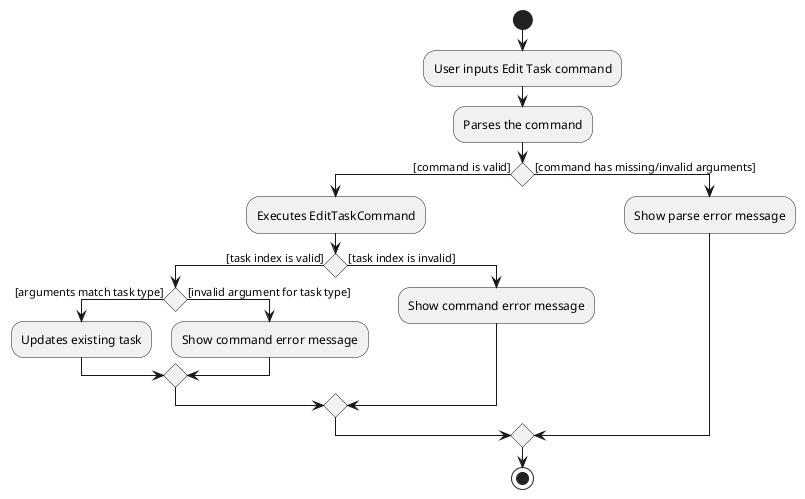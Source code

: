 @startuml
start
:User inputs Edit Task command;

:Parses the command;

if() then ([command is valid])
    :Executes EditTaskCommand;
    if() then ([task index is valid])
        if() then ([arguments match task type])
            :Updates existing task;
        else([invalid argument for task type])
            :Show command error message;
        endif
    else([task index is invalid])
        :Show command error message;
    endif
else([command has missing/invalid arguments])
    :Show parse error message;
endif
stop
@enduml
